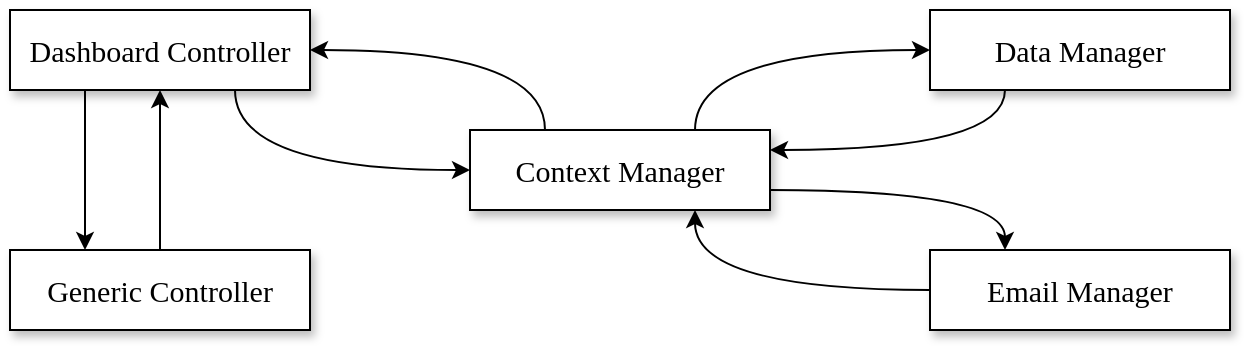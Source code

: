 <mxfile version="14.4.3" type="device"><diagram id="SngwHaIZ8SOIRNnCPsYt" name="Pagina-1"><mxGraphModel dx="1106" dy="812" grid="1" gridSize="10" guides="1" tooltips="1" connect="1" arrows="1" fold="1" page="1" pageScale="1" pageWidth="827" pageHeight="1169" math="0" shadow="0"><root><mxCell id="0"/><mxCell id="1" parent="0"/><mxCell id="J3dmu7AHgQiOblknPTRq-12" style="edgeStyle=orthogonalEdgeStyle;curved=1;rounded=0;orthogonalLoop=1;jettySize=auto;html=1;exitX=0.25;exitY=1;exitDx=0;exitDy=0;entryX=1;entryY=0.25;entryDx=0;entryDy=0;" edge="1" parent="1" source="iah9QsNOlrB0KfGvMS9k-2" target="iah9QsNOlrB0KfGvMS9k-3"><mxGeometry relative="1" as="geometry"/></mxCell><mxCell id="iah9QsNOlrB0KfGvMS9k-2" value="&lt;font face=&quot;computer modern&quot; style=&quot;font-size: 15px&quot;&gt;Data Manager&lt;/font&gt;" style="rounded=0;whiteSpace=wrap;html=1;shadow=1;strokeWidth=1;" parent="1" vertex="1"><mxGeometry x="550" y="140" width="150" height="40" as="geometry"/></mxCell><mxCell id="J3dmu7AHgQiOblknPTRq-14" style="edgeStyle=orthogonalEdgeStyle;curved=1;rounded=0;orthogonalLoop=1;jettySize=auto;html=1;exitX=0.25;exitY=0;exitDx=0;exitDy=0;entryX=1;entryY=0.5;entryDx=0;entryDy=0;" edge="1" parent="1" source="iah9QsNOlrB0KfGvMS9k-3" target="iah9QsNOlrB0KfGvMS9k-5"><mxGeometry relative="1" as="geometry"/></mxCell><mxCell id="J3dmu7AHgQiOblknPTRq-15" style="edgeStyle=orthogonalEdgeStyle;curved=1;rounded=0;orthogonalLoop=1;jettySize=auto;html=1;exitX=0.75;exitY=0;exitDx=0;exitDy=0;entryX=0;entryY=0.5;entryDx=0;entryDy=0;" edge="1" parent="1" source="iah9QsNOlrB0KfGvMS9k-3" target="iah9QsNOlrB0KfGvMS9k-2"><mxGeometry relative="1" as="geometry"/></mxCell><mxCell id="J3dmu7AHgQiOblknPTRq-17" style="edgeStyle=orthogonalEdgeStyle;curved=1;rounded=0;orthogonalLoop=1;jettySize=auto;html=1;exitX=1;exitY=0.75;exitDx=0;exitDy=0;entryX=0.25;entryY=0;entryDx=0;entryDy=0;" edge="1" parent="1" source="iah9QsNOlrB0KfGvMS9k-3" target="iah9QsNOlrB0KfGvMS9k-4"><mxGeometry relative="1" as="geometry"/></mxCell><mxCell id="iah9QsNOlrB0KfGvMS9k-3" value="&lt;font face=&quot;computer modern&quot; style=&quot;font-size: 15px&quot;&gt;Context Manager&lt;/font&gt;" style="rounded=0;whiteSpace=wrap;html=1;shadow=1;strokeWidth=1;" parent="1" vertex="1"><mxGeometry x="320" y="200" width="150" height="40" as="geometry"/></mxCell><mxCell id="J3dmu7AHgQiOblknPTRq-18" style="edgeStyle=orthogonalEdgeStyle;curved=1;rounded=0;orthogonalLoop=1;jettySize=auto;html=1;exitX=0;exitY=0.5;exitDx=0;exitDy=0;entryX=0.75;entryY=1;entryDx=0;entryDy=0;" edge="1" parent="1" source="iah9QsNOlrB0KfGvMS9k-4" target="iah9QsNOlrB0KfGvMS9k-3"><mxGeometry relative="1" as="geometry"/></mxCell><mxCell id="iah9QsNOlrB0KfGvMS9k-4" value="&lt;font face=&quot;computer modern&quot; style=&quot;font-size: 15px&quot;&gt;Email Manager&lt;/font&gt;" style="rounded=0;whiteSpace=wrap;html=1;shadow=1;strokeWidth=1;" parent="1" vertex="1"><mxGeometry x="550" y="260" width="150" height="40" as="geometry"/></mxCell><mxCell id="J3dmu7AHgQiOblknPTRq-6" style="edgeStyle=orthogonalEdgeStyle;curved=1;rounded=0;orthogonalLoop=1;jettySize=auto;html=1;exitX=0.25;exitY=1;exitDx=0;exitDy=0;entryX=0.25;entryY=0;entryDx=0;entryDy=0;" edge="1" parent="1" source="iah9QsNOlrB0KfGvMS9k-5" target="J3dmu7AHgQiOblknPTRq-1"><mxGeometry relative="1" as="geometry"/></mxCell><mxCell id="J3dmu7AHgQiOblknPTRq-8" style="edgeStyle=orthogonalEdgeStyle;curved=1;rounded=0;orthogonalLoop=1;jettySize=auto;html=1;exitX=0.75;exitY=1;exitDx=0;exitDy=0;entryX=0;entryY=0.5;entryDx=0;entryDy=0;" edge="1" parent="1" source="iah9QsNOlrB0KfGvMS9k-5" target="iah9QsNOlrB0KfGvMS9k-3"><mxGeometry relative="1" as="geometry"/></mxCell><mxCell id="iah9QsNOlrB0KfGvMS9k-5" value="&lt;font face=&quot;computer modern&quot; style=&quot;font-size: 15px&quot;&gt;Dashboard Controller&lt;/font&gt;" style="rounded=0;whiteSpace=wrap;html=1;shadow=1;strokeWidth=1;" parent="1" vertex="1"><mxGeometry x="90" y="140" width="150" height="40" as="geometry"/></mxCell><mxCell id="J3dmu7AHgQiOblknPTRq-7" style="edgeStyle=orthogonalEdgeStyle;curved=1;rounded=0;orthogonalLoop=1;jettySize=auto;html=1;exitX=0.5;exitY=0;exitDx=0;exitDy=0;entryX=0.5;entryY=1;entryDx=0;entryDy=0;" edge="1" parent="1" source="J3dmu7AHgQiOblknPTRq-1" target="iah9QsNOlrB0KfGvMS9k-5"><mxGeometry relative="1" as="geometry"/></mxCell><mxCell id="J3dmu7AHgQiOblknPTRq-1" value="&lt;font face=&quot;computer modern&quot; style=&quot;font-size: 15px&quot;&gt;Generic Controller&lt;/font&gt;" style="rounded=0;whiteSpace=wrap;html=1;shadow=1;strokeWidth=1;" vertex="1" parent="1"><mxGeometry x="90" y="260" width="150" height="40" as="geometry"/></mxCell></root></mxGraphModel></diagram></mxfile>